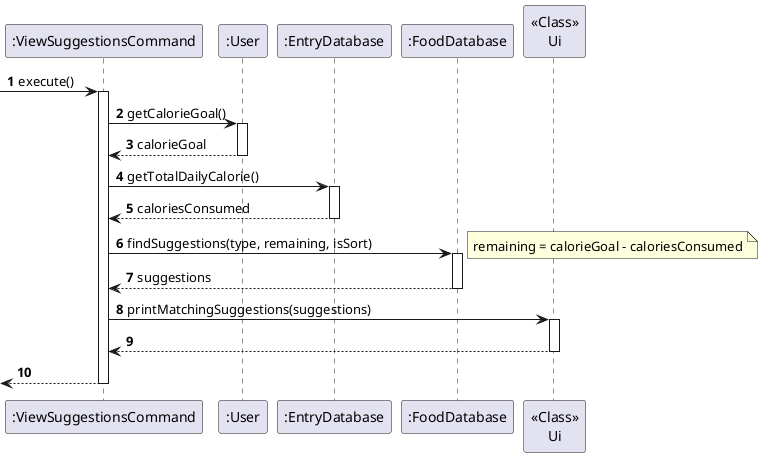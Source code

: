 @startuml
'https://plantuml.com/class-diagram

autonumber

-> ":ViewSuggestionsCommand": execute()
activate ":ViewSuggestionsCommand"

":ViewSuggestionsCommand" -> ":User" : getCalorieGoal()
activate ":User"
return calorieGoal

":ViewSuggestionsCommand" -> ":EntryDatabase" : getTotalDailyCalorie()
activate ":EntryDatabase"
return caloriesConsumed

":ViewSuggestionsCommand" -> ":FoodDatabase" : findSuggestions(type, remaining, isSort)
note right
remaining = calorieGoal - caloriesConsumed
end note
activate ":FoodDatabase"
return suggestions

":ViewSuggestionsCommand" -> "<<Class>>\nUi" : printMatchingSuggestions(suggestions)
activate "<<Class>>\nUi"
return

return
@enduml